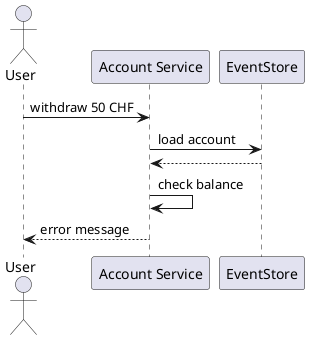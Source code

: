 @startuml

actor "User" as U
participant "Account Service" as S
participant "EventStore" as ES

U -> S: withdraw 50 CHF
S -> ES: load account
S <-- ES
S -> S: check balance
U <-- S: error message

@enduml